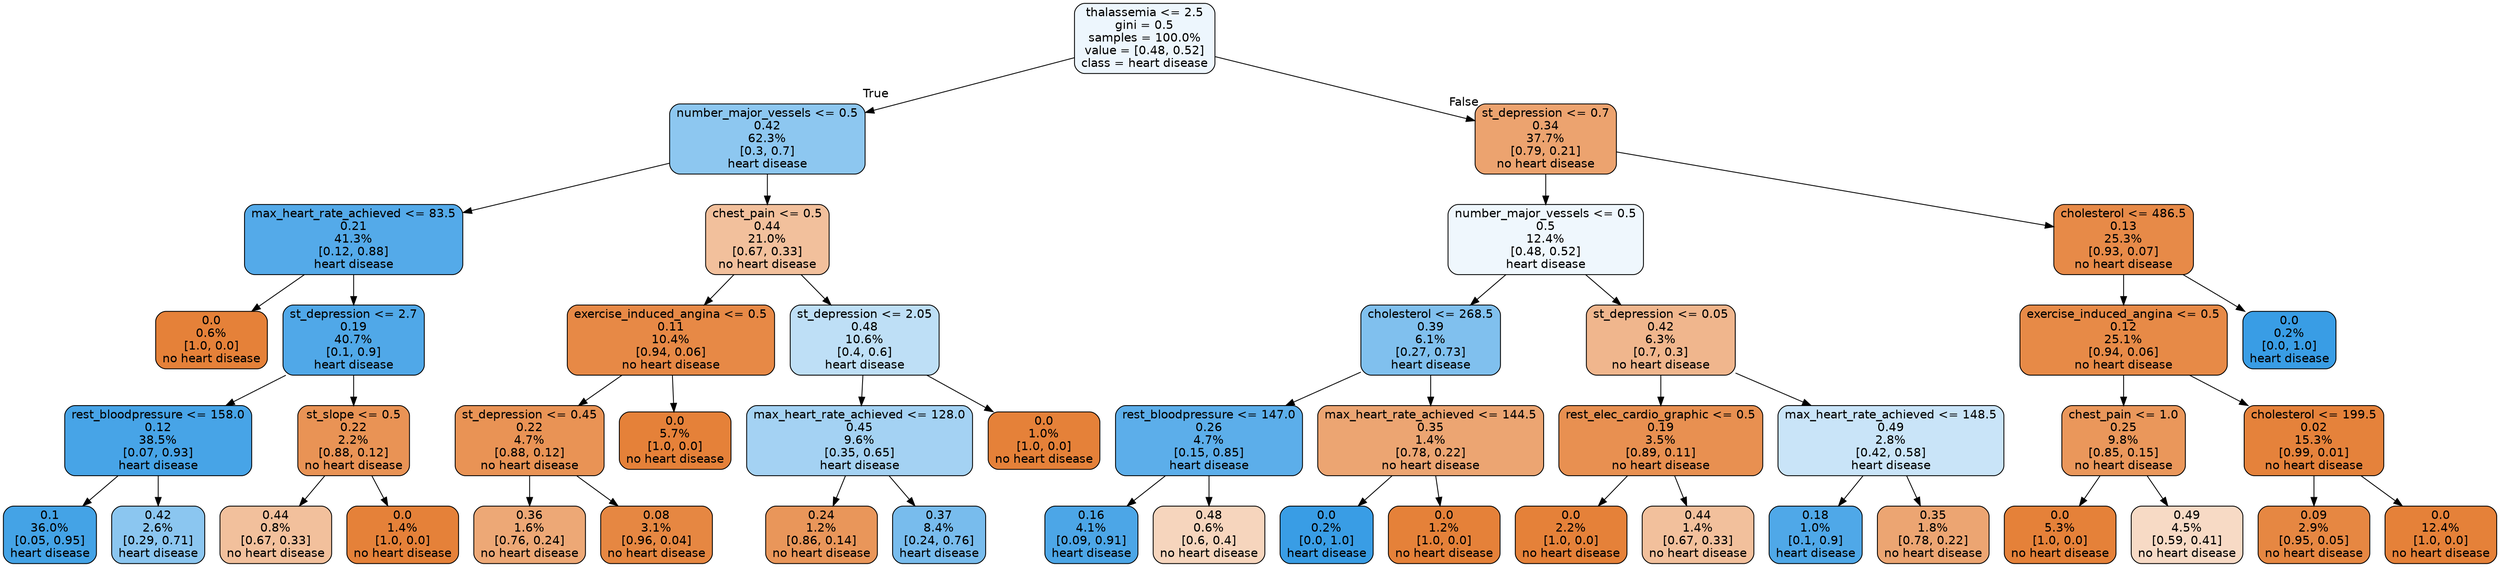 digraph Tree {
node [shape=box, style="filled, rounded", color="black", fontname=helvetica] ;
edge [fontname=helvetica] ;
0 [label="thalassemia <= 2.5\ngini = 0.5\nsamples = 100.0%\nvalue = [0.48, 0.52]\nclass = heart disease", fillcolor="#edf6fd"] ;
1 [label="number_major_vessels <= 0.5\n0.42\n62.3%\n[0.3, 0.7]\nheart disease", fillcolor="#8dc7f0"] ;
0 -> 1 [labeldistance=2.5, labelangle=45, headlabel="True"] ;
2 [label="max_heart_rate_achieved <= 83.5\n0.21\n41.3%\n[0.12, 0.88]\nheart disease", fillcolor="#54aae9"] ;
1 -> 2 ;
3 [label="0.0\n0.6%\n[1.0, 0.0]\nno heart disease", fillcolor="#e58139"] ;
2 -> 3 ;
4 [label="st_depression <= 2.7\n0.19\n40.7%\n[0.1, 0.9]\nheart disease", fillcolor="#50a8e8"] ;
2 -> 4 ;
5 [label="rest_bloodpressure <= 158.0\n0.12\n38.5%\n[0.07, 0.93]\nheart disease", fillcolor="#47a4e7"] ;
4 -> 5 ;
6 [label="0.1\n36.0%\n[0.05, 0.95]\nheart disease", fillcolor="#44a3e6"] ;
5 -> 6 ;
7 [label="0.42\n2.6%\n[0.29, 0.71]\nheart disease", fillcolor="#8bc6f0"] ;
5 -> 7 ;
8 [label="st_slope <= 0.5\n0.22\n2.2%\n[0.88, 0.12]\nno heart disease", fillcolor="#e99355"] ;
4 -> 8 ;
9 [label="0.44\n0.8%\n[0.67, 0.33]\nno heart disease", fillcolor="#f2c09c"] ;
8 -> 9 ;
10 [label="0.0\n1.4%\n[1.0, 0.0]\nno heart disease", fillcolor="#e58139"] ;
8 -> 10 ;
11 [label="chest_pain <= 0.5\n0.44\n21.0%\n[0.67, 0.33]\nno heart disease", fillcolor="#f2c09c"] ;
1 -> 11 ;
12 [label="exercise_induced_angina <= 0.5\n0.11\n10.4%\n[0.94, 0.06]\nno heart disease", fillcolor="#e78946"] ;
11 -> 12 ;
13 [label="st_depression <= 0.45\n0.22\n4.7%\n[0.88, 0.12]\nno heart disease", fillcolor="#e99355"] ;
12 -> 13 ;
14 [label="0.36\n1.6%\n[0.76, 0.24]\nno heart disease", fillcolor="#eda876"] ;
13 -> 14 ;
15 [label="0.08\n3.1%\n[0.96, 0.04]\nno heart disease", fillcolor="#e68742"] ;
13 -> 15 ;
16 [label="0.0\n5.7%\n[1.0, 0.0]\nno heart disease", fillcolor="#e58139"] ;
12 -> 16 ;
17 [label="st_depression <= 2.05\n0.48\n10.6%\n[0.4, 0.6]\nheart disease", fillcolor="#bedff6"] ;
11 -> 17 ;
18 [label="max_heart_rate_achieved <= 128.0\n0.45\n9.6%\n[0.35, 0.65]\nheart disease", fillcolor="#a4d2f3"] ;
17 -> 18 ;
19 [label="0.24\n1.2%\n[0.86, 0.14]\nno heart disease", fillcolor="#e9965a"] ;
18 -> 19 ;
20 [label="0.37\n8.4%\n[0.24, 0.76]\nheart disease", fillcolor="#78bced"] ;
18 -> 20 ;
21 [label="0.0\n1.0%\n[1.0, 0.0]\nno heart disease", fillcolor="#e58139"] ;
17 -> 21 ;
22 [label="st_depression <= 0.7\n0.34\n37.7%\n[0.79, 0.21]\nno heart disease", fillcolor="#eca36f"] ;
0 -> 22 [labeldistance=2.5, labelangle=-45, headlabel="False"] ;
23 [label="number_major_vessels <= 0.5\n0.5\n12.4%\n[0.48, 0.52]\nheart disease", fillcolor="#eff7fd"] ;
22 -> 23 ;
24 [label="cholesterol <= 268.5\n0.39\n6.1%\n[0.27, 0.73]\nheart disease", fillcolor="#80c0ee"] ;
23 -> 24 ;
25 [label="rest_bloodpressure <= 147.0\n0.26\n4.7%\n[0.15, 0.85]\nheart disease", fillcolor="#5caeea"] ;
24 -> 25 ;
26 [label="0.16\n4.1%\n[0.09, 0.91]\nheart disease", fillcolor="#4ca6e7"] ;
25 -> 26 ;
27 [label="0.48\n0.6%\n[0.6, 0.4]\nno heart disease", fillcolor="#f6d5bd"] ;
25 -> 27 ;
28 [label="max_heart_rate_achieved <= 144.5\n0.35\n1.4%\n[0.78, 0.22]\nno heart disease", fillcolor="#eca572"] ;
24 -> 28 ;
29 [label="0.0\n0.2%\n[0.0, 1.0]\nheart disease", fillcolor="#399de5"] ;
28 -> 29 ;
30 [label="0.0\n1.2%\n[1.0, 0.0]\nno heart disease", fillcolor="#e58139"] ;
28 -> 30 ;
31 [label="st_depression <= 0.05\n0.42\n6.3%\n[0.7, 0.3]\nno heart disease", fillcolor="#f0b68d"] ;
23 -> 31 ;
32 [label="rest_elec_cardio_graphic <= 0.5\n0.19\n3.5%\n[0.89, 0.11]\nno heart disease", fillcolor="#e89051"] ;
31 -> 32 ;
33 [label="0.0\n2.2%\n[1.0, 0.0]\nno heart disease", fillcolor="#e58139"] ;
32 -> 33 ;
34 [label="0.44\n1.4%\n[0.67, 0.33]\nno heart disease", fillcolor="#f2c09c"] ;
32 -> 34 ;
35 [label="max_heart_rate_achieved <= 148.5\n0.49\n2.8%\n[0.42, 0.58]\nheart disease", fillcolor="#c9e4f8"] ;
31 -> 35 ;
36 [label="0.18\n1.0%\n[0.1, 0.9]\nheart disease", fillcolor="#4fa8e8"] ;
35 -> 36 ;
37 [label="0.35\n1.8%\n[0.78, 0.22]\nno heart disease", fillcolor="#eca572"] ;
35 -> 37 ;
38 [label="cholesterol <= 486.5\n0.13\n25.3%\n[0.93, 0.07]\nno heart disease", fillcolor="#e78a48"] ;
22 -> 38 ;
39 [label="exercise_induced_angina <= 0.5\n0.12\n25.1%\n[0.94, 0.06]\nno heart disease", fillcolor="#e78a47"] ;
38 -> 39 ;
40 [label="chest_pain <= 1.0\n0.25\n9.8%\n[0.85, 0.15]\nno heart disease", fillcolor="#ea975b"] ;
39 -> 40 ;
41 [label="0.0\n5.3%\n[1.0, 0.0]\nno heart disease", fillcolor="#e58139"] ;
40 -> 41 ;
42 [label="0.49\n4.5%\n[0.59, 0.41]\nno heart disease", fillcolor="#f7dac5"] ;
40 -> 42 ;
43 [label="cholesterol <= 199.5\n0.02\n15.3%\n[0.99, 0.01]\nno heart disease", fillcolor="#e5823b"] ;
39 -> 43 ;
44 [label="0.09\n2.9%\n[0.95, 0.05]\nno heart disease", fillcolor="#e68742"] ;
43 -> 44 ;
45 [label="0.0\n12.4%\n[1.0, 0.0]\nno heart disease", fillcolor="#e58139"] ;
43 -> 45 ;
46 [label="0.0\n0.2%\n[0.0, 1.0]\nheart disease", fillcolor="#399de5"] ;
38 -> 46 ;
}